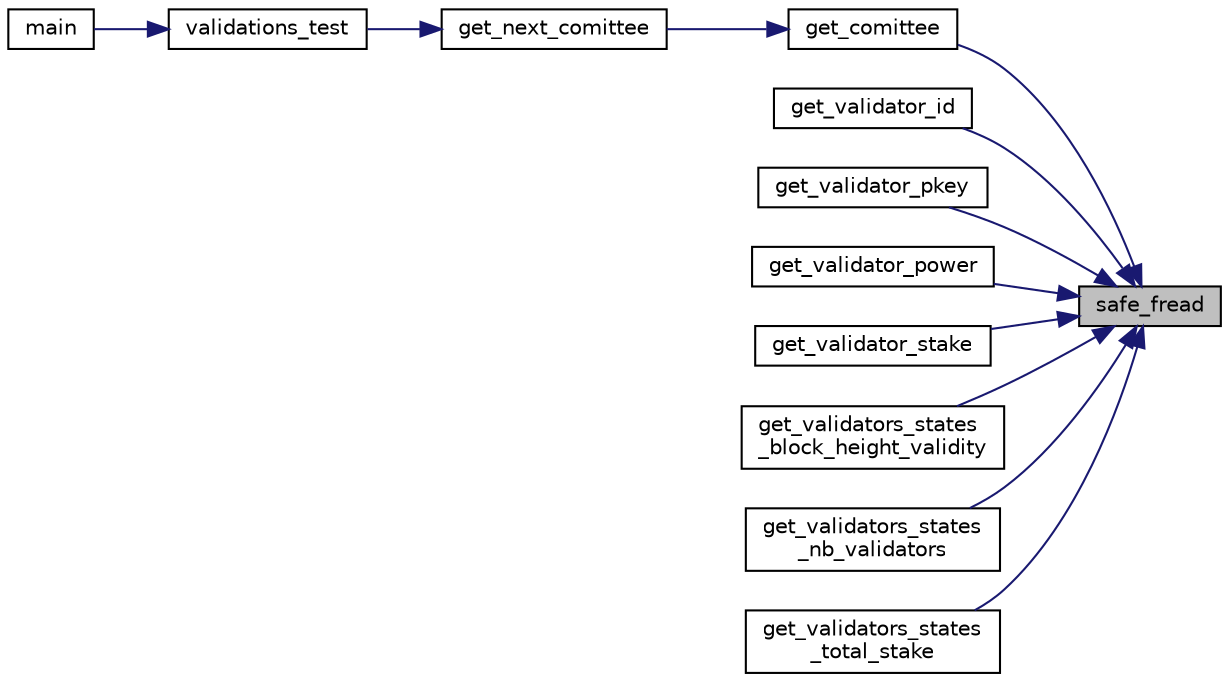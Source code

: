 digraph "safe_fread"
{
 // LATEX_PDF_SIZE
  edge [fontname="Helvetica",fontsize="10",labelfontname="Helvetica",labelfontsize="10"];
  node [fontname="Helvetica",fontsize="10",shape=record];
  rankdir="RL";
  Node1 [label="safe_fread",height=0.2,width=0.4,color="black", fillcolor="grey75", style="filled", fontcolor="black",tooltip="Calls 'fread' but safely !"];
  Node1 -> Node2 [dir="back",color="midnightblue",fontsize="10",style="solid",fontname="Helvetica"];
  Node2 [label="get_comittee",height=0.2,width=0.4,color="black", fillcolor="white", style="filled",URL="$validators_8c.html#a1a1ab9ec31465da0d83b1d24a12d54bd",tooltip="Get the a comittee RSA public keys on a specific epoch."];
  Node2 -> Node3 [dir="back",color="midnightblue",fontsize="10",style="solid",fontname="Helvetica"];
  Node3 [label="get_next_comittee",height=0.2,width=0.4,color="black", fillcolor="white", style="filled",URL="$validators_8c.html#a46a683358e281bebc6b77b1084b05bbb",tooltip="Get the a comittee RSA public keys on a specific epoch."];
  Node3 -> Node4 [dir="back",color="midnightblue",fontsize="10",style="solid",fontname="Helvetica"];
  Node4 [label="validations_test",height=0.2,width=0.4,color="black", fillcolor="white", style="filled",URL="$validations__test_8c.html#ab838b4317c66f7c0e811c0bb3b595d2f",tooltip=" "];
  Node4 -> Node5 [dir="back",color="midnightblue",fontsize="10",style="solid",fontname="Helvetica"];
  Node5 [label="main",height=0.2,width=0.4,color="black", fillcolor="white", style="filled",URL="$unit__testing_8c.html#ae66f6b31b5ad750f1fe042a706a4e3d4",tooltip=" "];
  Node1 -> Node6 [dir="back",color="midnightblue",fontsize="10",style="solid",fontname="Helvetica"];
  Node6 [label="get_validator_id",height=0.2,width=0.4,color="black", fillcolor="white", style="filled",URL="$validators_8c.html#a1f4c5cfc38471a14cbc6e5bd964ecdc4",tooltip="Get the validator id in 'validators.state'."];
  Node1 -> Node7 [dir="back",color="midnightblue",fontsize="10",style="solid",fontname="Helvetica"];
  Node7 [label="get_validator_pkey",height=0.2,width=0.4,color="black", fillcolor="white", style="filled",URL="$validators_8c.html#ab2ce7e402e4a49a35d279a6056af3b37",tooltip="Get the validator pkey as RSA* (parse 'validators.state')"];
  Node1 -> Node8 [dir="back",color="midnightblue",fontsize="10",style="solid",fontname="Helvetica"];
  Node8 [label="get_validator_power",height=0.2,width=0.4,color="black", fillcolor="white", style="filled",URL="$validators_8c.html#ac107ed39faf1ba48ff297d5728fdd634",tooltip="Get a validator power (parse 'validators.state')"];
  Node1 -> Node9 [dir="back",color="midnightblue",fontsize="10",style="solid",fontname="Helvetica"];
  Node9 [label="get_validator_stake",height=0.2,width=0.4,color="black", fillcolor="white", style="filled",URL="$validators_8c.html#ae3fb25bafbbe141b3e04c5a85c6f26c1",tooltip="Get a validator total stake (parse 'validators.state')"];
  Node1 -> Node10 [dir="back",color="midnightblue",fontsize="10",style="solid",fontname="Helvetica"];
  Node10 [label="get_validators_states\l_block_height_validity",height=0.2,width=0.4,color="black", fillcolor="white", style="filled",URL="$validators_8c.html#add21456c69726d58c43b35b7a2756dc8",tooltip="Get the validators states block height validity (parse 'validators.state')"];
  Node1 -> Node11 [dir="back",color="midnightblue",fontsize="10",style="solid",fontname="Helvetica"];
  Node11 [label="get_validators_states\l_nb_validators",height=0.2,width=0.4,color="black", fillcolor="white", style="filled",URL="$validators_8c.html#a377dc86a700cef465eab61aa07b34092",tooltip="Get the number of validators of the network (parse 'validators.state')"];
  Node1 -> Node12 [dir="back",color="midnightblue",fontsize="10",style="solid",fontname="Helvetica"];
  Node12 [label="get_validators_states\l_total_stake",height=0.2,width=0.4,color="black", fillcolor="white", style="filled",URL="$validators_8c.html#a8f6120654a072409eadb156682a6c3af",tooltip="Get the total stake of the network (parse 'validators.state')"];
}
